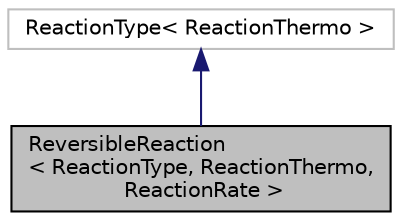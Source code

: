 digraph "ReversibleReaction&lt; ReactionType, ReactionThermo, ReactionRate &gt;"
{
  bgcolor="transparent";
  edge [fontname="Helvetica",fontsize="10",labelfontname="Helvetica",labelfontsize="10"];
  node [fontname="Helvetica",fontsize="10",shape=record];
  Node1 [label="ReversibleReaction\l\< ReactionType, ReactionThermo,\l ReactionRate \>",height=0.2,width=0.4,color="black", fillcolor="grey75", style="filled", fontcolor="black"];
  Node2 -> Node1 [dir="back",color="midnightblue",fontsize="10",style="solid",fontname="Helvetica"];
  Node2 [label="ReactionType\< ReactionThermo \>",height=0.2,width=0.4,color="grey75"];
}
